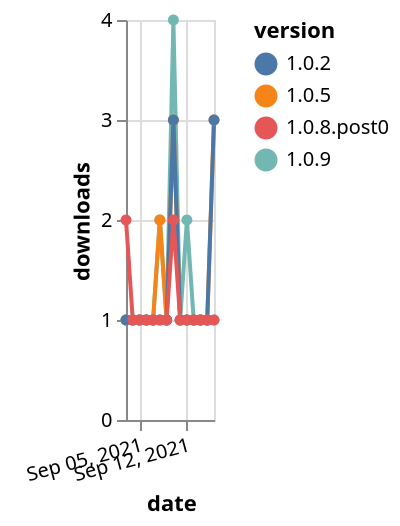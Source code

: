 {"$schema": "https://vega.github.io/schema/vega-lite/v5.json", "description": "A simple bar chart with embedded data.", "data": {"values": [{"date": "2021-09-03", "total": 169, "delta": 1, "version": "1.0.9"}, {"date": "2021-09-04", "total": 170, "delta": 1, "version": "1.0.9"}, {"date": "2021-09-05", "total": 171, "delta": 1, "version": "1.0.9"}, {"date": "2021-09-06", "total": 172, "delta": 1, "version": "1.0.9"}, {"date": "2021-09-07", "total": 173, "delta": 1, "version": "1.0.9"}, {"date": "2021-09-08", "total": 175, "delta": 2, "version": "1.0.9"}, {"date": "2021-09-09", "total": 176, "delta": 1, "version": "1.0.9"}, {"date": "2021-09-10", "total": 180, "delta": 4, "version": "1.0.9"}, {"date": "2021-09-11", "total": 181, "delta": 1, "version": "1.0.9"}, {"date": "2021-09-12", "total": 183, "delta": 2, "version": "1.0.9"}, {"date": "2021-09-13", "total": 184, "delta": 1, "version": "1.0.9"}, {"date": "2021-09-14", "total": 185, "delta": 1, "version": "1.0.9"}, {"date": "2021-09-15", "total": 186, "delta": 1, "version": "1.0.9"}, {"date": "2021-09-16", "total": 187, "delta": 1, "version": "1.0.9"}, {"date": "2021-09-03", "total": 347, "delta": 1, "version": "1.0.5"}, {"date": "2021-09-04", "total": 348, "delta": 1, "version": "1.0.5"}, {"date": "2021-09-05", "total": 349, "delta": 1, "version": "1.0.5"}, {"date": "2021-09-06", "total": 350, "delta": 1, "version": "1.0.5"}, {"date": "2021-09-07", "total": 351, "delta": 1, "version": "1.0.5"}, {"date": "2021-09-08", "total": 353, "delta": 2, "version": "1.0.5"}, {"date": "2021-09-09", "total": 354, "delta": 1, "version": "1.0.5"}, {"date": "2021-09-10", "total": 357, "delta": 3, "version": "1.0.5"}, {"date": "2021-09-11", "total": 358, "delta": 1, "version": "1.0.5"}, {"date": "2021-09-12", "total": 359, "delta": 1, "version": "1.0.5"}, {"date": "2021-09-13", "total": 360, "delta": 1, "version": "1.0.5"}, {"date": "2021-09-14", "total": 361, "delta": 1, "version": "1.0.5"}, {"date": "2021-09-15", "total": 362, "delta": 1, "version": "1.0.5"}, {"date": "2021-09-16", "total": 365, "delta": 3, "version": "1.0.5"}, {"date": "2021-09-03", "total": 342, "delta": 1, "version": "1.0.2"}, {"date": "2021-09-04", "total": 343, "delta": 1, "version": "1.0.2"}, {"date": "2021-09-05", "total": 344, "delta": 1, "version": "1.0.2"}, {"date": "2021-09-06", "total": 345, "delta": 1, "version": "1.0.2"}, {"date": "2021-09-07", "total": 346, "delta": 1, "version": "1.0.2"}, {"date": "2021-09-08", "total": 347, "delta": 1, "version": "1.0.2"}, {"date": "2021-09-09", "total": 348, "delta": 1, "version": "1.0.2"}, {"date": "2021-09-10", "total": 351, "delta": 3, "version": "1.0.2"}, {"date": "2021-09-11", "total": 352, "delta": 1, "version": "1.0.2"}, {"date": "2021-09-12", "total": 353, "delta": 1, "version": "1.0.2"}, {"date": "2021-09-13", "total": 354, "delta": 1, "version": "1.0.2"}, {"date": "2021-09-14", "total": 355, "delta": 1, "version": "1.0.2"}, {"date": "2021-09-15", "total": 356, "delta": 1, "version": "1.0.2"}, {"date": "2021-09-16", "total": 359, "delta": 3, "version": "1.0.2"}, {"date": "2021-09-03", "total": 145, "delta": 2, "version": "1.0.8.post0"}, {"date": "2021-09-04", "total": 146, "delta": 1, "version": "1.0.8.post0"}, {"date": "2021-09-05", "total": 147, "delta": 1, "version": "1.0.8.post0"}, {"date": "2021-09-06", "total": 148, "delta": 1, "version": "1.0.8.post0"}, {"date": "2021-09-07", "total": 149, "delta": 1, "version": "1.0.8.post0"}, {"date": "2021-09-08", "total": 150, "delta": 1, "version": "1.0.8.post0"}, {"date": "2021-09-09", "total": 151, "delta": 1, "version": "1.0.8.post0"}, {"date": "2021-09-10", "total": 153, "delta": 2, "version": "1.0.8.post0"}, {"date": "2021-09-11", "total": 154, "delta": 1, "version": "1.0.8.post0"}, {"date": "2021-09-12", "total": 155, "delta": 1, "version": "1.0.8.post0"}, {"date": "2021-09-13", "total": 156, "delta": 1, "version": "1.0.8.post0"}, {"date": "2021-09-14", "total": 157, "delta": 1, "version": "1.0.8.post0"}, {"date": "2021-09-15", "total": 158, "delta": 1, "version": "1.0.8.post0"}, {"date": "2021-09-16", "total": 159, "delta": 1, "version": "1.0.8.post0"}]}, "width": "container", "mark": {"type": "line", "point": {"filled": true}}, "encoding": {"x": {"field": "date", "type": "temporal", "timeUnit": "yearmonthdate", "title": "date", "axis": {"labelAngle": -15}}, "y": {"field": "delta", "type": "quantitative", "title": "downloads"}, "color": {"field": "version", "type": "nominal"}, "tooltip": {"field": "delta"}}}